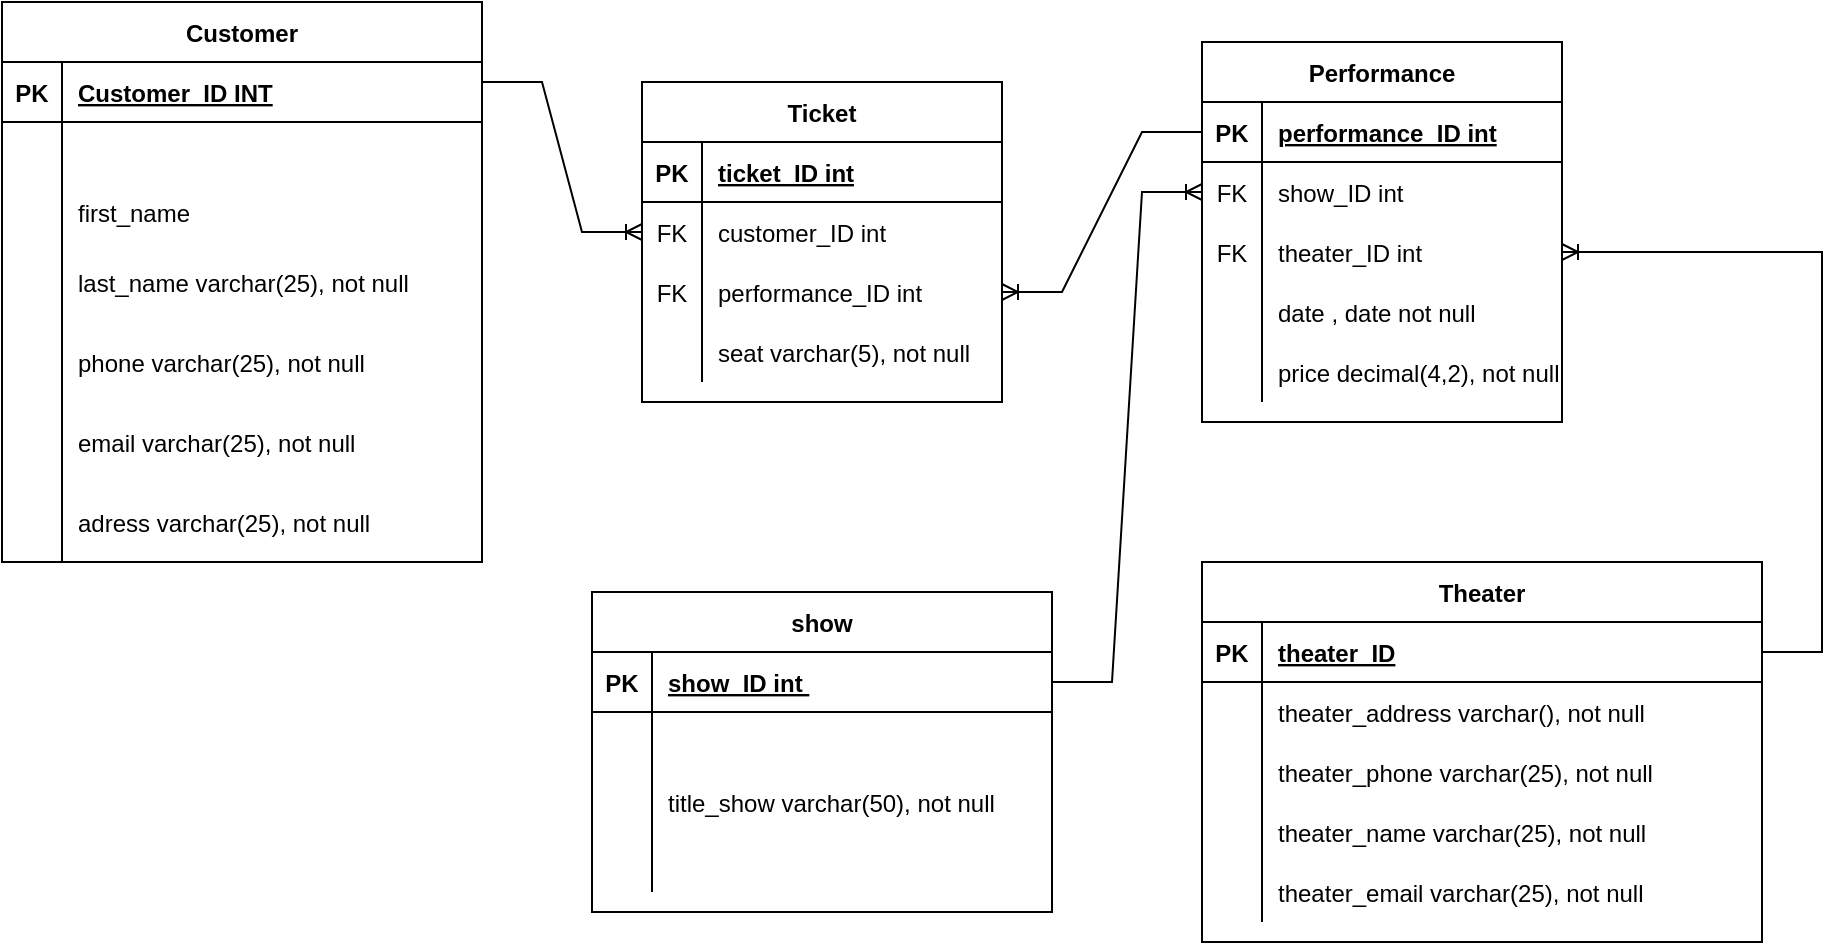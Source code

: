 <mxfile version="17.4.1" type="device"><diagram id="NQqG7WVjD5QfwnYFWI32" name="Page-1"><mxGraphModel dx="1102" dy="614" grid="1" gridSize="10" guides="1" tooltips="1" connect="1" arrows="1" fold="1" page="1" pageScale="1" pageWidth="850" pageHeight="1100" math="0" shadow="0"><root><mxCell id="0"/><mxCell id="1" parent="0"/><mxCell id="7YgVZwTksLPbIepvJkNS-1" value="Customer" style="shape=table;startSize=30;container=1;collapsible=1;childLayout=tableLayout;fixedRows=1;rowLines=0;fontStyle=1;align=center;resizeLast=1;resizeLastRow=0;" vertex="1" parent="1"><mxGeometry width="240" height="280" as="geometry"/></mxCell><mxCell id="7YgVZwTksLPbIepvJkNS-2" value="" style="shape=tableRow;horizontal=0;startSize=0;swimlaneHead=0;swimlaneBody=0;fillColor=none;collapsible=0;dropTarget=0;points=[[0,0.5],[1,0.5]];portConstraint=eastwest;top=0;left=0;right=0;bottom=1;" vertex="1" parent="7YgVZwTksLPbIepvJkNS-1"><mxGeometry y="30" width="240" height="30" as="geometry"/></mxCell><mxCell id="7YgVZwTksLPbIepvJkNS-3" value="PK" style="shape=partialRectangle;connectable=0;fillColor=none;top=0;left=0;bottom=0;right=0;fontStyle=1;overflow=hidden;" vertex="1" parent="7YgVZwTksLPbIepvJkNS-2"><mxGeometry width="30" height="30" as="geometry"><mxRectangle width="30" height="30" as="alternateBounds"/></mxGeometry></mxCell><mxCell id="7YgVZwTksLPbIepvJkNS-4" value="Customer_ID INT" style="shape=partialRectangle;connectable=0;fillColor=none;top=0;left=0;bottom=0;right=0;align=left;spacingLeft=6;fontStyle=5;overflow=hidden;" vertex="1" parent="7YgVZwTksLPbIepvJkNS-2"><mxGeometry x="30" width="210" height="30" as="geometry"><mxRectangle width="210" height="30" as="alternateBounds"/></mxGeometry></mxCell><mxCell id="7YgVZwTksLPbIepvJkNS-5" value="" style="shape=tableRow;horizontal=0;startSize=0;swimlaneHead=0;swimlaneBody=0;fillColor=none;collapsible=0;dropTarget=0;points=[[0,0.5],[1,0.5]];portConstraint=eastwest;top=0;left=0;right=0;bottom=0;" vertex="1" parent="7YgVZwTksLPbIepvJkNS-1"><mxGeometry y="60" width="240" height="30" as="geometry"/></mxCell><mxCell id="7YgVZwTksLPbIepvJkNS-6" value="" style="shape=partialRectangle;connectable=0;fillColor=none;top=0;left=0;bottom=0;right=0;editable=1;overflow=hidden;" vertex="1" parent="7YgVZwTksLPbIepvJkNS-5"><mxGeometry width="30" height="30" as="geometry"><mxRectangle width="30" height="30" as="alternateBounds"/></mxGeometry></mxCell><mxCell id="7YgVZwTksLPbIepvJkNS-7" value="" style="shape=partialRectangle;connectable=0;fillColor=none;top=0;left=0;bottom=0;right=0;align=left;spacingLeft=6;overflow=hidden;" vertex="1" parent="7YgVZwTksLPbIepvJkNS-5"><mxGeometry x="30" width="210" height="30" as="geometry"><mxRectangle width="210" height="30" as="alternateBounds"/></mxGeometry></mxCell><mxCell id="7YgVZwTksLPbIepvJkNS-8" value="" style="shape=tableRow;horizontal=0;startSize=0;swimlaneHead=0;swimlaneBody=0;fillColor=none;collapsible=0;dropTarget=0;points=[[0,0.5],[1,0.5]];portConstraint=eastwest;top=0;left=0;right=0;bottom=0;" vertex="1" parent="7YgVZwTksLPbIepvJkNS-1"><mxGeometry y="90" width="240" height="30" as="geometry"/></mxCell><mxCell id="7YgVZwTksLPbIepvJkNS-9" value="" style="shape=partialRectangle;connectable=0;fillColor=none;top=0;left=0;bottom=0;right=0;editable=1;overflow=hidden;" vertex="1" parent="7YgVZwTksLPbIepvJkNS-8"><mxGeometry width="30" height="30" as="geometry"><mxRectangle width="30" height="30" as="alternateBounds"/></mxGeometry></mxCell><mxCell id="7YgVZwTksLPbIepvJkNS-10" value="first_name" style="shape=partialRectangle;connectable=0;fillColor=none;top=0;left=0;bottom=0;right=0;align=left;spacingLeft=6;overflow=hidden;" vertex="1" parent="7YgVZwTksLPbIepvJkNS-8"><mxGeometry x="30" width="210" height="30" as="geometry"><mxRectangle width="210" height="30" as="alternateBounds"/></mxGeometry></mxCell><mxCell id="7YgVZwTksLPbIepvJkNS-11" value="" style="shape=tableRow;horizontal=0;startSize=0;swimlaneHead=0;swimlaneBody=0;fillColor=none;collapsible=0;dropTarget=0;points=[[0,0.5],[1,0.5]];portConstraint=eastwest;top=0;left=0;right=0;bottom=0;" vertex="1" parent="7YgVZwTksLPbIepvJkNS-1"><mxGeometry y="120" width="240" height="40" as="geometry"/></mxCell><mxCell id="7YgVZwTksLPbIepvJkNS-12" value="" style="shape=partialRectangle;connectable=0;fillColor=none;top=0;left=0;bottom=0;right=0;editable=1;overflow=hidden;" vertex="1" parent="7YgVZwTksLPbIepvJkNS-11"><mxGeometry width="30" height="40" as="geometry"><mxRectangle width="30" height="40" as="alternateBounds"/></mxGeometry></mxCell><mxCell id="7YgVZwTksLPbIepvJkNS-13" value="last_name varchar(25), not null" style="shape=partialRectangle;connectable=0;fillColor=none;top=0;left=0;bottom=0;right=0;align=left;spacingLeft=6;overflow=hidden;" vertex="1" parent="7YgVZwTksLPbIepvJkNS-11"><mxGeometry x="30" width="210" height="40" as="geometry"><mxRectangle width="210" height="40" as="alternateBounds"/></mxGeometry></mxCell><mxCell id="7YgVZwTksLPbIepvJkNS-80" value="" style="shape=tableRow;horizontal=0;startSize=0;swimlaneHead=0;swimlaneBody=0;fillColor=none;collapsible=0;dropTarget=0;points=[[0,0.5],[1,0.5]];portConstraint=eastwest;top=0;left=0;right=0;bottom=0;" vertex="1" parent="7YgVZwTksLPbIepvJkNS-1"><mxGeometry y="160" width="240" height="40" as="geometry"/></mxCell><mxCell id="7YgVZwTksLPbIepvJkNS-81" value="" style="shape=partialRectangle;connectable=0;fillColor=none;top=0;left=0;bottom=0;right=0;editable=1;overflow=hidden;" vertex="1" parent="7YgVZwTksLPbIepvJkNS-80"><mxGeometry width="30" height="40" as="geometry"><mxRectangle width="30" height="40" as="alternateBounds"/></mxGeometry></mxCell><mxCell id="7YgVZwTksLPbIepvJkNS-82" value="phone varchar(25), not null" style="shape=partialRectangle;connectable=0;fillColor=none;top=0;left=0;bottom=0;right=0;align=left;spacingLeft=6;overflow=hidden;" vertex="1" parent="7YgVZwTksLPbIepvJkNS-80"><mxGeometry x="30" width="210" height="40" as="geometry"><mxRectangle width="210" height="40" as="alternateBounds"/></mxGeometry></mxCell><mxCell id="7YgVZwTksLPbIepvJkNS-83" value="" style="shape=tableRow;horizontal=0;startSize=0;swimlaneHead=0;swimlaneBody=0;fillColor=none;collapsible=0;dropTarget=0;points=[[0,0.5],[1,0.5]];portConstraint=eastwest;top=0;left=0;right=0;bottom=0;" vertex="1" parent="7YgVZwTksLPbIepvJkNS-1"><mxGeometry y="200" width="240" height="40" as="geometry"/></mxCell><mxCell id="7YgVZwTksLPbIepvJkNS-84" value="" style="shape=partialRectangle;connectable=0;fillColor=none;top=0;left=0;bottom=0;right=0;editable=1;overflow=hidden;" vertex="1" parent="7YgVZwTksLPbIepvJkNS-83"><mxGeometry width="30" height="40" as="geometry"><mxRectangle width="30" height="40" as="alternateBounds"/></mxGeometry></mxCell><mxCell id="7YgVZwTksLPbIepvJkNS-85" value="email varchar(25), not null" style="shape=partialRectangle;connectable=0;fillColor=none;top=0;left=0;bottom=0;right=0;align=left;spacingLeft=6;overflow=hidden;" vertex="1" parent="7YgVZwTksLPbIepvJkNS-83"><mxGeometry x="30" width="210" height="40" as="geometry"><mxRectangle width="210" height="40" as="alternateBounds"/></mxGeometry></mxCell><mxCell id="7YgVZwTksLPbIepvJkNS-86" value="" style="shape=tableRow;horizontal=0;startSize=0;swimlaneHead=0;swimlaneBody=0;fillColor=none;collapsible=0;dropTarget=0;points=[[0,0.5],[1,0.5]];portConstraint=eastwest;top=0;left=0;right=0;bottom=0;" vertex="1" parent="7YgVZwTksLPbIepvJkNS-1"><mxGeometry y="240" width="240" height="40" as="geometry"/></mxCell><mxCell id="7YgVZwTksLPbIepvJkNS-87" value="" style="shape=partialRectangle;connectable=0;fillColor=none;top=0;left=0;bottom=0;right=0;editable=1;overflow=hidden;" vertex="1" parent="7YgVZwTksLPbIepvJkNS-86"><mxGeometry width="30" height="40" as="geometry"><mxRectangle width="30" height="40" as="alternateBounds"/></mxGeometry></mxCell><mxCell id="7YgVZwTksLPbIepvJkNS-88" value="adress varchar(25), not null" style="shape=partialRectangle;connectable=0;fillColor=none;top=0;left=0;bottom=0;right=0;align=left;spacingLeft=6;overflow=hidden;" vertex="1" parent="7YgVZwTksLPbIepvJkNS-86"><mxGeometry x="30" width="210" height="40" as="geometry"><mxRectangle width="210" height="40" as="alternateBounds"/></mxGeometry></mxCell><mxCell id="7YgVZwTksLPbIepvJkNS-14" value="Ticket" style="shape=table;startSize=30;container=1;collapsible=1;childLayout=tableLayout;fixedRows=1;rowLines=0;fontStyle=1;align=center;resizeLast=1;" vertex="1" parent="1"><mxGeometry x="320" y="40" width="180" height="160" as="geometry"/></mxCell><mxCell id="7YgVZwTksLPbIepvJkNS-15" value="" style="shape=tableRow;horizontal=0;startSize=0;swimlaneHead=0;swimlaneBody=0;fillColor=none;collapsible=0;dropTarget=0;points=[[0,0.5],[1,0.5]];portConstraint=eastwest;top=0;left=0;right=0;bottom=1;" vertex="1" parent="7YgVZwTksLPbIepvJkNS-14"><mxGeometry y="30" width="180" height="30" as="geometry"/></mxCell><mxCell id="7YgVZwTksLPbIepvJkNS-16" value="PK" style="shape=partialRectangle;connectable=0;fillColor=none;top=0;left=0;bottom=0;right=0;fontStyle=1;overflow=hidden;" vertex="1" parent="7YgVZwTksLPbIepvJkNS-15"><mxGeometry width="30" height="30" as="geometry"><mxRectangle width="30" height="30" as="alternateBounds"/></mxGeometry></mxCell><mxCell id="7YgVZwTksLPbIepvJkNS-17" value="ticket_ID int" style="shape=partialRectangle;connectable=0;fillColor=none;top=0;left=0;bottom=0;right=0;align=left;spacingLeft=6;fontStyle=5;overflow=hidden;" vertex="1" parent="7YgVZwTksLPbIepvJkNS-15"><mxGeometry x="30" width="150" height="30" as="geometry"><mxRectangle width="150" height="30" as="alternateBounds"/></mxGeometry></mxCell><mxCell id="7YgVZwTksLPbIepvJkNS-18" value="" style="shape=tableRow;horizontal=0;startSize=0;swimlaneHead=0;swimlaneBody=0;fillColor=none;collapsible=0;dropTarget=0;points=[[0,0.5],[1,0.5]];portConstraint=eastwest;top=0;left=0;right=0;bottom=0;" vertex="1" parent="7YgVZwTksLPbIepvJkNS-14"><mxGeometry y="60" width="180" height="30" as="geometry"/></mxCell><mxCell id="7YgVZwTksLPbIepvJkNS-19" value="FK" style="shape=partialRectangle;connectable=0;fillColor=none;top=0;left=0;bottom=0;right=0;editable=1;overflow=hidden;" vertex="1" parent="7YgVZwTksLPbIepvJkNS-18"><mxGeometry width="30" height="30" as="geometry"><mxRectangle width="30" height="30" as="alternateBounds"/></mxGeometry></mxCell><mxCell id="7YgVZwTksLPbIepvJkNS-20" value="customer_ID int " style="shape=partialRectangle;connectable=0;fillColor=none;top=0;left=0;bottom=0;right=0;align=left;spacingLeft=6;overflow=hidden;" vertex="1" parent="7YgVZwTksLPbIepvJkNS-18"><mxGeometry x="30" width="150" height="30" as="geometry"><mxRectangle width="150" height="30" as="alternateBounds"/></mxGeometry></mxCell><mxCell id="7YgVZwTksLPbIepvJkNS-21" value="" style="shape=tableRow;horizontal=0;startSize=0;swimlaneHead=0;swimlaneBody=0;fillColor=none;collapsible=0;dropTarget=0;points=[[0,0.5],[1,0.5]];portConstraint=eastwest;top=0;left=0;right=0;bottom=0;" vertex="1" parent="7YgVZwTksLPbIepvJkNS-14"><mxGeometry y="90" width="180" height="30" as="geometry"/></mxCell><mxCell id="7YgVZwTksLPbIepvJkNS-22" value="FK" style="shape=partialRectangle;connectable=0;fillColor=none;top=0;left=0;bottom=0;right=0;editable=1;overflow=hidden;" vertex="1" parent="7YgVZwTksLPbIepvJkNS-21"><mxGeometry width="30" height="30" as="geometry"><mxRectangle width="30" height="30" as="alternateBounds"/></mxGeometry></mxCell><mxCell id="7YgVZwTksLPbIepvJkNS-23" value="performance_ID int " style="shape=partialRectangle;connectable=0;fillColor=none;top=0;left=0;bottom=0;right=0;align=left;spacingLeft=6;overflow=hidden;" vertex="1" parent="7YgVZwTksLPbIepvJkNS-21"><mxGeometry x="30" width="150" height="30" as="geometry"><mxRectangle width="150" height="30" as="alternateBounds"/></mxGeometry></mxCell><mxCell id="7YgVZwTksLPbIepvJkNS-24" value="" style="shape=tableRow;horizontal=0;startSize=0;swimlaneHead=0;swimlaneBody=0;fillColor=none;collapsible=0;dropTarget=0;points=[[0,0.5],[1,0.5]];portConstraint=eastwest;top=0;left=0;right=0;bottom=0;" vertex="1" parent="7YgVZwTksLPbIepvJkNS-14"><mxGeometry y="120" width="180" height="30" as="geometry"/></mxCell><mxCell id="7YgVZwTksLPbIepvJkNS-25" value="" style="shape=partialRectangle;connectable=0;fillColor=none;top=0;left=0;bottom=0;right=0;editable=1;overflow=hidden;" vertex="1" parent="7YgVZwTksLPbIepvJkNS-24"><mxGeometry width="30" height="30" as="geometry"><mxRectangle width="30" height="30" as="alternateBounds"/></mxGeometry></mxCell><mxCell id="7YgVZwTksLPbIepvJkNS-26" value="seat varchar(5), not null" style="shape=partialRectangle;connectable=0;fillColor=none;top=0;left=0;bottom=0;right=0;align=left;spacingLeft=6;overflow=hidden;" vertex="1" parent="7YgVZwTksLPbIepvJkNS-24"><mxGeometry x="30" width="150" height="30" as="geometry"><mxRectangle width="150" height="30" as="alternateBounds"/></mxGeometry></mxCell><mxCell id="7YgVZwTksLPbIepvJkNS-27" value="Performance" style="shape=table;startSize=30;container=1;collapsible=1;childLayout=tableLayout;fixedRows=1;rowLines=0;fontStyle=1;align=center;resizeLast=1;" vertex="1" parent="1"><mxGeometry x="600" y="20" width="180" height="190" as="geometry"/></mxCell><mxCell id="7YgVZwTksLPbIepvJkNS-28" value="" style="shape=tableRow;horizontal=0;startSize=0;swimlaneHead=0;swimlaneBody=0;fillColor=none;collapsible=0;dropTarget=0;points=[[0,0.5],[1,0.5]];portConstraint=eastwest;top=0;left=0;right=0;bottom=1;" vertex="1" parent="7YgVZwTksLPbIepvJkNS-27"><mxGeometry y="30" width="180" height="30" as="geometry"/></mxCell><mxCell id="7YgVZwTksLPbIepvJkNS-29" value="PK" style="shape=partialRectangle;connectable=0;fillColor=none;top=0;left=0;bottom=0;right=0;fontStyle=1;overflow=hidden;" vertex="1" parent="7YgVZwTksLPbIepvJkNS-28"><mxGeometry width="30" height="30" as="geometry"><mxRectangle width="30" height="30" as="alternateBounds"/></mxGeometry></mxCell><mxCell id="7YgVZwTksLPbIepvJkNS-30" value="performance_ID int" style="shape=partialRectangle;connectable=0;fillColor=none;top=0;left=0;bottom=0;right=0;align=left;spacingLeft=6;fontStyle=5;overflow=hidden;" vertex="1" parent="7YgVZwTksLPbIepvJkNS-28"><mxGeometry x="30" width="150" height="30" as="geometry"><mxRectangle width="150" height="30" as="alternateBounds"/></mxGeometry></mxCell><mxCell id="7YgVZwTksLPbIepvJkNS-31" value="" style="shape=tableRow;horizontal=0;startSize=0;swimlaneHead=0;swimlaneBody=0;fillColor=none;collapsible=0;dropTarget=0;points=[[0,0.5],[1,0.5]];portConstraint=eastwest;top=0;left=0;right=0;bottom=0;" vertex="1" parent="7YgVZwTksLPbIepvJkNS-27"><mxGeometry y="60" width="180" height="30" as="geometry"/></mxCell><mxCell id="7YgVZwTksLPbIepvJkNS-32" value="FK" style="shape=partialRectangle;connectable=0;fillColor=none;top=0;left=0;bottom=0;right=0;editable=1;overflow=hidden;" vertex="1" parent="7YgVZwTksLPbIepvJkNS-31"><mxGeometry width="30" height="30" as="geometry"><mxRectangle width="30" height="30" as="alternateBounds"/></mxGeometry></mxCell><mxCell id="7YgVZwTksLPbIepvJkNS-33" value="show_ID int" style="shape=partialRectangle;connectable=0;fillColor=none;top=0;left=0;bottom=0;right=0;align=left;spacingLeft=6;overflow=hidden;" vertex="1" parent="7YgVZwTksLPbIepvJkNS-31"><mxGeometry x="30" width="150" height="30" as="geometry"><mxRectangle width="150" height="30" as="alternateBounds"/></mxGeometry></mxCell><mxCell id="7YgVZwTksLPbIepvJkNS-34" value="" style="shape=tableRow;horizontal=0;startSize=0;swimlaneHead=0;swimlaneBody=0;fillColor=none;collapsible=0;dropTarget=0;points=[[0,0.5],[1,0.5]];portConstraint=eastwest;top=0;left=0;right=0;bottom=0;" vertex="1" parent="7YgVZwTksLPbIepvJkNS-27"><mxGeometry y="90" width="180" height="30" as="geometry"/></mxCell><mxCell id="7YgVZwTksLPbIepvJkNS-35" value="FK" style="shape=partialRectangle;connectable=0;fillColor=none;top=0;left=0;bottom=0;right=0;editable=1;overflow=hidden;" vertex="1" parent="7YgVZwTksLPbIepvJkNS-34"><mxGeometry width="30" height="30" as="geometry"><mxRectangle width="30" height="30" as="alternateBounds"/></mxGeometry></mxCell><mxCell id="7YgVZwTksLPbIepvJkNS-36" value="theater_ID int" style="shape=partialRectangle;connectable=0;fillColor=none;top=0;left=0;bottom=0;right=0;align=left;spacingLeft=6;overflow=hidden;" vertex="1" parent="7YgVZwTksLPbIepvJkNS-34"><mxGeometry x="30" width="150" height="30" as="geometry"><mxRectangle width="150" height="30" as="alternateBounds"/></mxGeometry></mxCell><mxCell id="7YgVZwTksLPbIepvJkNS-37" value="" style="shape=tableRow;horizontal=0;startSize=0;swimlaneHead=0;swimlaneBody=0;fillColor=none;collapsible=0;dropTarget=0;points=[[0,0.5],[1,0.5]];portConstraint=eastwest;top=0;left=0;right=0;bottom=0;" vertex="1" parent="7YgVZwTksLPbIepvJkNS-27"><mxGeometry y="120" width="180" height="30" as="geometry"/></mxCell><mxCell id="7YgVZwTksLPbIepvJkNS-38" value="" style="shape=partialRectangle;connectable=0;fillColor=none;top=0;left=0;bottom=0;right=0;editable=1;overflow=hidden;" vertex="1" parent="7YgVZwTksLPbIepvJkNS-37"><mxGeometry width="30" height="30" as="geometry"><mxRectangle width="30" height="30" as="alternateBounds"/></mxGeometry></mxCell><mxCell id="7YgVZwTksLPbIepvJkNS-39" value="date , date not null" style="shape=partialRectangle;connectable=0;fillColor=none;top=0;left=0;bottom=0;right=0;align=left;spacingLeft=6;overflow=hidden;" vertex="1" parent="7YgVZwTksLPbIepvJkNS-37"><mxGeometry x="30" width="150" height="30" as="geometry"><mxRectangle width="150" height="30" as="alternateBounds"/></mxGeometry></mxCell><mxCell id="7YgVZwTksLPbIepvJkNS-114" value="" style="shape=tableRow;horizontal=0;startSize=0;swimlaneHead=0;swimlaneBody=0;fillColor=none;collapsible=0;dropTarget=0;points=[[0,0.5],[1,0.5]];portConstraint=eastwest;top=0;left=0;right=0;bottom=0;" vertex="1" parent="7YgVZwTksLPbIepvJkNS-27"><mxGeometry y="150" width="180" height="30" as="geometry"/></mxCell><mxCell id="7YgVZwTksLPbIepvJkNS-115" value="" style="shape=partialRectangle;connectable=0;fillColor=none;top=0;left=0;bottom=0;right=0;editable=1;overflow=hidden;" vertex="1" parent="7YgVZwTksLPbIepvJkNS-114"><mxGeometry width="30" height="30" as="geometry"><mxRectangle width="30" height="30" as="alternateBounds"/></mxGeometry></mxCell><mxCell id="7YgVZwTksLPbIepvJkNS-116" value="price decimal(4,2), not null" style="shape=partialRectangle;connectable=0;fillColor=none;top=0;left=0;bottom=0;right=0;align=left;spacingLeft=6;overflow=hidden;" vertex="1" parent="7YgVZwTksLPbIepvJkNS-114"><mxGeometry x="30" width="150" height="30" as="geometry"><mxRectangle width="150" height="30" as="alternateBounds"/></mxGeometry></mxCell><mxCell id="7YgVZwTksLPbIepvJkNS-53" value="show" style="shape=table;startSize=30;container=1;collapsible=1;childLayout=tableLayout;fixedRows=1;rowLines=0;fontStyle=1;align=center;resizeLast=1;" vertex="1" parent="1"><mxGeometry x="295" y="295" width="230" height="160" as="geometry"/></mxCell><mxCell id="7YgVZwTksLPbIepvJkNS-54" value="" style="shape=tableRow;horizontal=0;startSize=0;swimlaneHead=0;swimlaneBody=0;fillColor=none;collapsible=0;dropTarget=0;points=[[0,0.5],[1,0.5]];portConstraint=eastwest;top=0;left=0;right=0;bottom=1;" vertex="1" parent="7YgVZwTksLPbIepvJkNS-53"><mxGeometry y="30" width="230" height="30" as="geometry"/></mxCell><mxCell id="7YgVZwTksLPbIepvJkNS-55" value="PK" style="shape=partialRectangle;connectable=0;fillColor=none;top=0;left=0;bottom=0;right=0;fontStyle=1;overflow=hidden;" vertex="1" parent="7YgVZwTksLPbIepvJkNS-54"><mxGeometry width="30" height="30" as="geometry"><mxRectangle width="30" height="30" as="alternateBounds"/></mxGeometry></mxCell><mxCell id="7YgVZwTksLPbIepvJkNS-56" value="show_ID int " style="shape=partialRectangle;connectable=0;fillColor=none;top=0;left=0;bottom=0;right=0;align=left;spacingLeft=6;fontStyle=5;overflow=hidden;" vertex="1" parent="7YgVZwTksLPbIepvJkNS-54"><mxGeometry x="30" width="200" height="30" as="geometry"><mxRectangle width="200" height="30" as="alternateBounds"/></mxGeometry></mxCell><mxCell id="7YgVZwTksLPbIepvJkNS-57" value="" style="shape=tableRow;horizontal=0;startSize=0;swimlaneHead=0;swimlaneBody=0;fillColor=none;collapsible=0;dropTarget=0;points=[[0,0.5],[1,0.5]];portConstraint=eastwest;top=0;left=0;right=0;bottom=0;" vertex="1" parent="7YgVZwTksLPbIepvJkNS-53"><mxGeometry y="60" width="230" height="30" as="geometry"/></mxCell><mxCell id="7YgVZwTksLPbIepvJkNS-58" value="" style="shape=partialRectangle;connectable=0;fillColor=none;top=0;left=0;bottom=0;right=0;editable=1;overflow=hidden;" vertex="1" parent="7YgVZwTksLPbIepvJkNS-57"><mxGeometry width="30" height="30" as="geometry"><mxRectangle width="30" height="30" as="alternateBounds"/></mxGeometry></mxCell><mxCell id="7YgVZwTksLPbIepvJkNS-59" value="" style="shape=partialRectangle;connectable=0;fillColor=none;top=0;left=0;bottom=0;right=0;align=left;spacingLeft=6;overflow=hidden;" vertex="1" parent="7YgVZwTksLPbIepvJkNS-57"><mxGeometry x="30" width="200" height="30" as="geometry"><mxRectangle width="200" height="30" as="alternateBounds"/></mxGeometry></mxCell><mxCell id="7YgVZwTksLPbIepvJkNS-60" value="" style="shape=tableRow;horizontal=0;startSize=0;swimlaneHead=0;swimlaneBody=0;fillColor=none;collapsible=0;dropTarget=0;points=[[0,0.5],[1,0.5]];portConstraint=eastwest;top=0;left=0;right=0;bottom=0;" vertex="1" parent="7YgVZwTksLPbIepvJkNS-53"><mxGeometry y="90" width="230" height="30" as="geometry"/></mxCell><mxCell id="7YgVZwTksLPbIepvJkNS-61" value="" style="shape=partialRectangle;connectable=0;fillColor=none;top=0;left=0;bottom=0;right=0;editable=1;overflow=hidden;" vertex="1" parent="7YgVZwTksLPbIepvJkNS-60"><mxGeometry width="30" height="30" as="geometry"><mxRectangle width="30" height="30" as="alternateBounds"/></mxGeometry></mxCell><mxCell id="7YgVZwTksLPbIepvJkNS-62" value="title_show varchar(50), not null" style="shape=partialRectangle;connectable=0;fillColor=none;top=0;left=0;bottom=0;right=0;align=left;spacingLeft=6;overflow=hidden;" vertex="1" parent="7YgVZwTksLPbIepvJkNS-60"><mxGeometry x="30" width="200" height="30" as="geometry"><mxRectangle width="200" height="30" as="alternateBounds"/></mxGeometry></mxCell><mxCell id="7YgVZwTksLPbIepvJkNS-63" value="" style="shape=tableRow;horizontal=0;startSize=0;swimlaneHead=0;swimlaneBody=0;fillColor=none;collapsible=0;dropTarget=0;points=[[0,0.5],[1,0.5]];portConstraint=eastwest;top=0;left=0;right=0;bottom=0;" vertex="1" parent="7YgVZwTksLPbIepvJkNS-53"><mxGeometry y="120" width="230" height="30" as="geometry"/></mxCell><mxCell id="7YgVZwTksLPbIepvJkNS-64" value="" style="shape=partialRectangle;connectable=0;fillColor=none;top=0;left=0;bottom=0;right=0;editable=1;overflow=hidden;" vertex="1" parent="7YgVZwTksLPbIepvJkNS-63"><mxGeometry width="30" height="30" as="geometry"><mxRectangle width="30" height="30" as="alternateBounds"/></mxGeometry></mxCell><mxCell id="7YgVZwTksLPbIepvJkNS-65" value="" style="shape=partialRectangle;connectable=0;fillColor=none;top=0;left=0;bottom=0;right=0;align=left;spacingLeft=6;overflow=hidden;" vertex="1" parent="7YgVZwTksLPbIepvJkNS-63"><mxGeometry x="30" width="200" height="30" as="geometry"><mxRectangle width="200" height="30" as="alternateBounds"/></mxGeometry></mxCell><mxCell id="7YgVZwTksLPbIepvJkNS-66" value="Theater" style="shape=table;startSize=30;container=1;collapsible=1;childLayout=tableLayout;fixedRows=1;rowLines=0;fontStyle=1;align=center;resizeLast=1;" vertex="1" parent="1"><mxGeometry x="600" y="280" width="280" height="190" as="geometry"/></mxCell><mxCell id="7YgVZwTksLPbIepvJkNS-67" value="" style="shape=tableRow;horizontal=0;startSize=0;swimlaneHead=0;swimlaneBody=0;fillColor=none;collapsible=0;dropTarget=0;points=[[0,0.5],[1,0.5]];portConstraint=eastwest;top=0;left=0;right=0;bottom=1;" vertex="1" parent="7YgVZwTksLPbIepvJkNS-66"><mxGeometry y="30" width="280" height="30" as="geometry"/></mxCell><mxCell id="7YgVZwTksLPbIepvJkNS-68" value="PK" style="shape=partialRectangle;connectable=0;fillColor=none;top=0;left=0;bottom=0;right=0;fontStyle=1;overflow=hidden;" vertex="1" parent="7YgVZwTksLPbIepvJkNS-67"><mxGeometry width="30" height="30" as="geometry"><mxRectangle width="30" height="30" as="alternateBounds"/></mxGeometry></mxCell><mxCell id="7YgVZwTksLPbIepvJkNS-69" value="theater_ID" style="shape=partialRectangle;connectable=0;fillColor=none;top=0;left=0;bottom=0;right=0;align=left;spacingLeft=6;fontStyle=5;overflow=hidden;" vertex="1" parent="7YgVZwTksLPbIepvJkNS-67"><mxGeometry x="30" width="250" height="30" as="geometry"><mxRectangle width="250" height="30" as="alternateBounds"/></mxGeometry></mxCell><mxCell id="7YgVZwTksLPbIepvJkNS-70" value="" style="shape=tableRow;horizontal=0;startSize=0;swimlaneHead=0;swimlaneBody=0;fillColor=none;collapsible=0;dropTarget=0;points=[[0,0.5],[1,0.5]];portConstraint=eastwest;top=0;left=0;right=0;bottom=0;" vertex="1" parent="7YgVZwTksLPbIepvJkNS-66"><mxGeometry y="60" width="280" height="30" as="geometry"/></mxCell><mxCell id="7YgVZwTksLPbIepvJkNS-71" value="" style="shape=partialRectangle;connectable=0;fillColor=none;top=0;left=0;bottom=0;right=0;editable=1;overflow=hidden;" vertex="1" parent="7YgVZwTksLPbIepvJkNS-70"><mxGeometry width="30" height="30" as="geometry"><mxRectangle width="30" height="30" as="alternateBounds"/></mxGeometry></mxCell><mxCell id="7YgVZwTksLPbIepvJkNS-72" value="theater_address varchar(), not null" style="shape=partialRectangle;connectable=0;fillColor=none;top=0;left=0;bottom=0;right=0;align=left;spacingLeft=6;overflow=hidden;" vertex="1" parent="7YgVZwTksLPbIepvJkNS-70"><mxGeometry x="30" width="250" height="30" as="geometry"><mxRectangle width="250" height="30" as="alternateBounds"/></mxGeometry></mxCell><mxCell id="7YgVZwTksLPbIepvJkNS-73" value="" style="shape=tableRow;horizontal=0;startSize=0;swimlaneHead=0;swimlaneBody=0;fillColor=none;collapsible=0;dropTarget=0;points=[[0,0.5],[1,0.5]];portConstraint=eastwest;top=0;left=0;right=0;bottom=0;" vertex="1" parent="7YgVZwTksLPbIepvJkNS-66"><mxGeometry y="90" width="280" height="30" as="geometry"/></mxCell><mxCell id="7YgVZwTksLPbIepvJkNS-74" value="" style="shape=partialRectangle;connectable=0;fillColor=none;top=0;left=0;bottom=0;right=0;editable=1;overflow=hidden;" vertex="1" parent="7YgVZwTksLPbIepvJkNS-73"><mxGeometry width="30" height="30" as="geometry"><mxRectangle width="30" height="30" as="alternateBounds"/></mxGeometry></mxCell><mxCell id="7YgVZwTksLPbIepvJkNS-75" value="theater_phone varchar(25), not null" style="shape=partialRectangle;connectable=0;fillColor=none;top=0;left=0;bottom=0;right=0;align=left;spacingLeft=6;overflow=hidden;" vertex="1" parent="7YgVZwTksLPbIepvJkNS-73"><mxGeometry x="30" width="250" height="30" as="geometry"><mxRectangle width="250" height="30" as="alternateBounds"/></mxGeometry></mxCell><mxCell id="7YgVZwTksLPbIepvJkNS-76" value="" style="shape=tableRow;horizontal=0;startSize=0;swimlaneHead=0;swimlaneBody=0;fillColor=none;collapsible=0;dropTarget=0;points=[[0,0.5],[1,0.5]];portConstraint=eastwest;top=0;left=0;right=0;bottom=0;" vertex="1" parent="7YgVZwTksLPbIepvJkNS-66"><mxGeometry y="120" width="280" height="30" as="geometry"/></mxCell><mxCell id="7YgVZwTksLPbIepvJkNS-77" value="" style="shape=partialRectangle;connectable=0;fillColor=none;top=0;left=0;bottom=0;right=0;editable=1;overflow=hidden;" vertex="1" parent="7YgVZwTksLPbIepvJkNS-76"><mxGeometry width="30" height="30" as="geometry"><mxRectangle width="30" height="30" as="alternateBounds"/></mxGeometry></mxCell><mxCell id="7YgVZwTksLPbIepvJkNS-78" value="theater_name varchar(25), not null" style="shape=partialRectangle;connectable=0;fillColor=none;top=0;left=0;bottom=0;right=0;align=left;spacingLeft=6;overflow=hidden;" vertex="1" parent="7YgVZwTksLPbIepvJkNS-76"><mxGeometry x="30" width="250" height="30" as="geometry"><mxRectangle width="250" height="30" as="alternateBounds"/></mxGeometry></mxCell><mxCell id="7YgVZwTksLPbIepvJkNS-89" value="" style="shape=tableRow;horizontal=0;startSize=0;swimlaneHead=0;swimlaneBody=0;fillColor=none;collapsible=0;dropTarget=0;points=[[0,0.5],[1,0.5]];portConstraint=eastwest;top=0;left=0;right=0;bottom=0;" vertex="1" parent="7YgVZwTksLPbIepvJkNS-66"><mxGeometry y="150" width="280" height="30" as="geometry"/></mxCell><mxCell id="7YgVZwTksLPbIepvJkNS-90" value="" style="shape=partialRectangle;connectable=0;fillColor=none;top=0;left=0;bottom=0;right=0;editable=1;overflow=hidden;" vertex="1" parent="7YgVZwTksLPbIepvJkNS-89"><mxGeometry width="30" height="30" as="geometry"><mxRectangle width="30" height="30" as="alternateBounds"/></mxGeometry></mxCell><mxCell id="7YgVZwTksLPbIepvJkNS-91" value="theater_email varchar(25), not null" style="shape=partialRectangle;connectable=0;fillColor=none;top=0;left=0;bottom=0;right=0;align=left;spacingLeft=6;overflow=hidden;" vertex="1" parent="7YgVZwTksLPbIepvJkNS-89"><mxGeometry x="30" width="250" height="30" as="geometry"><mxRectangle width="250" height="30" as="alternateBounds"/></mxGeometry></mxCell><mxCell id="7YgVZwTksLPbIepvJkNS-94" value="" style="edgeStyle=entityRelationEdgeStyle;fontSize=12;html=1;endArrow=ERoneToMany;rounded=0;entryX=1;entryY=0.5;entryDx=0;entryDy=0;" edge="1" parent="1" source="7YgVZwTksLPbIepvJkNS-28" target="7YgVZwTksLPbIepvJkNS-21"><mxGeometry width="100" height="100" relative="1" as="geometry"><mxPoint x="550" y="150" as="sourcePoint"/><mxPoint x="650" y="50" as="targetPoint"/></mxGeometry></mxCell><mxCell id="7YgVZwTksLPbIepvJkNS-95" value="" style="edgeStyle=entityRelationEdgeStyle;fontSize=12;html=1;endArrow=ERoneToMany;rounded=0;" edge="1" parent="1" source="7YgVZwTksLPbIepvJkNS-67" target="7YgVZwTksLPbIepvJkNS-34"><mxGeometry width="100" height="100" relative="1" as="geometry"><mxPoint x="370" y="270" as="sourcePoint"/><mxPoint x="470" y="170" as="targetPoint"/></mxGeometry></mxCell><mxCell id="7YgVZwTksLPbIepvJkNS-96" value="" style="edgeStyle=entityRelationEdgeStyle;fontSize=12;html=1;endArrow=ERoneToMany;rounded=0;" edge="1" parent="1" source="7YgVZwTksLPbIepvJkNS-54" target="7YgVZwTksLPbIepvJkNS-31"><mxGeometry width="100" height="100" relative="1" as="geometry"><mxPoint x="580" y="200" as="sourcePoint"/><mxPoint x="680" y="100" as="targetPoint"/></mxGeometry></mxCell><mxCell id="7YgVZwTksLPbIepvJkNS-134" value="" style="edgeStyle=entityRelationEdgeStyle;fontSize=12;html=1;endArrow=ERoneToMany;rounded=0;entryX=0;entryY=0.5;entryDx=0;entryDy=0;" edge="1" parent="1" target="7YgVZwTksLPbIepvJkNS-18"><mxGeometry width="100" height="100" relative="1" as="geometry"><mxPoint x="240" y="40" as="sourcePoint"/><mxPoint x="340" y="-60" as="targetPoint"/></mxGeometry></mxCell></root></mxGraphModel></diagram></mxfile>